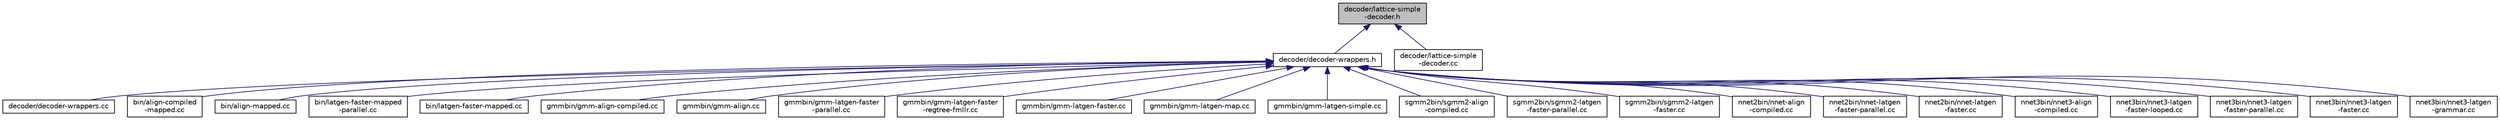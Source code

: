 digraph "decoder/lattice-simple-decoder.h"
{
  edge [fontname="Helvetica",fontsize="10",labelfontname="Helvetica",labelfontsize="10"];
  node [fontname="Helvetica",fontsize="10",shape=record];
  Node108 [label="decoder/lattice-simple\l-decoder.h",height=0.2,width=0.4,color="black", fillcolor="grey75", style="filled", fontcolor="black"];
  Node108 -> Node109 [dir="back",color="midnightblue",fontsize="10",style="solid",fontname="Helvetica"];
  Node109 [label="decoder/decoder-wrappers.h",height=0.2,width=0.4,color="black", fillcolor="white", style="filled",URL="$decoder-wrappers_8h.html"];
  Node109 -> Node110 [dir="back",color="midnightblue",fontsize="10",style="solid",fontname="Helvetica"];
  Node110 [label="decoder/decoder-wrappers.cc",height=0.2,width=0.4,color="black", fillcolor="white", style="filled",URL="$decoder-wrappers_8cc.html"];
  Node109 -> Node111 [dir="back",color="midnightblue",fontsize="10",style="solid",fontname="Helvetica"];
  Node111 [label="bin/align-compiled\l-mapped.cc",height=0.2,width=0.4,color="black", fillcolor="white", style="filled",URL="$align-compiled-mapped_8cc.html"];
  Node109 -> Node112 [dir="back",color="midnightblue",fontsize="10",style="solid",fontname="Helvetica"];
  Node112 [label="bin/align-mapped.cc",height=0.2,width=0.4,color="black", fillcolor="white", style="filled",URL="$align-mapped_8cc.html"];
  Node109 -> Node113 [dir="back",color="midnightblue",fontsize="10",style="solid",fontname="Helvetica"];
  Node113 [label="bin/latgen-faster-mapped\l-parallel.cc",height=0.2,width=0.4,color="black", fillcolor="white", style="filled",URL="$latgen-faster-mapped-parallel_8cc.html"];
  Node109 -> Node114 [dir="back",color="midnightblue",fontsize="10",style="solid",fontname="Helvetica"];
  Node114 [label="bin/latgen-faster-mapped.cc",height=0.2,width=0.4,color="black", fillcolor="white", style="filled",URL="$latgen-faster-mapped_8cc.html"];
  Node109 -> Node115 [dir="back",color="midnightblue",fontsize="10",style="solid",fontname="Helvetica"];
  Node115 [label="gmmbin/gmm-align-compiled.cc",height=0.2,width=0.4,color="black", fillcolor="white", style="filled",URL="$gmm-align-compiled_8cc.html"];
  Node109 -> Node116 [dir="back",color="midnightblue",fontsize="10",style="solid",fontname="Helvetica"];
  Node116 [label="gmmbin/gmm-align.cc",height=0.2,width=0.4,color="black", fillcolor="white", style="filled",URL="$gmm-align_8cc.html"];
  Node109 -> Node117 [dir="back",color="midnightblue",fontsize="10",style="solid",fontname="Helvetica"];
  Node117 [label="gmmbin/gmm-latgen-faster\l-parallel.cc",height=0.2,width=0.4,color="black", fillcolor="white", style="filled",URL="$gmm-latgen-faster-parallel_8cc.html"];
  Node109 -> Node118 [dir="back",color="midnightblue",fontsize="10",style="solid",fontname="Helvetica"];
  Node118 [label="gmmbin/gmm-latgen-faster\l-regtree-fmllr.cc",height=0.2,width=0.4,color="black", fillcolor="white", style="filled",URL="$gmm-latgen-faster-regtree-fmllr_8cc.html"];
  Node109 -> Node119 [dir="back",color="midnightblue",fontsize="10",style="solid",fontname="Helvetica"];
  Node119 [label="gmmbin/gmm-latgen-faster.cc",height=0.2,width=0.4,color="black", fillcolor="white", style="filled",URL="$gmm-latgen-faster_8cc.html"];
  Node109 -> Node120 [dir="back",color="midnightblue",fontsize="10",style="solid",fontname="Helvetica"];
  Node120 [label="gmmbin/gmm-latgen-map.cc",height=0.2,width=0.4,color="black", fillcolor="white", style="filled",URL="$gmm-latgen-map_8cc.html"];
  Node109 -> Node121 [dir="back",color="midnightblue",fontsize="10",style="solid",fontname="Helvetica"];
  Node121 [label="gmmbin/gmm-latgen-simple.cc",height=0.2,width=0.4,color="black", fillcolor="white", style="filled",URL="$gmm-latgen-simple_8cc.html"];
  Node109 -> Node122 [dir="back",color="midnightblue",fontsize="10",style="solid",fontname="Helvetica"];
  Node122 [label="sgmm2bin/sgmm2-align\l-compiled.cc",height=0.2,width=0.4,color="black", fillcolor="white", style="filled",URL="$sgmm2-align-compiled_8cc.html"];
  Node109 -> Node123 [dir="back",color="midnightblue",fontsize="10",style="solid",fontname="Helvetica"];
  Node123 [label="sgmm2bin/sgmm2-latgen\l-faster-parallel.cc",height=0.2,width=0.4,color="black", fillcolor="white", style="filled",URL="$sgmm2-latgen-faster-parallel_8cc.html"];
  Node109 -> Node124 [dir="back",color="midnightblue",fontsize="10",style="solid",fontname="Helvetica"];
  Node124 [label="sgmm2bin/sgmm2-latgen\l-faster.cc",height=0.2,width=0.4,color="black", fillcolor="white", style="filled",URL="$sgmm2-latgen-faster_8cc.html"];
  Node109 -> Node125 [dir="back",color="midnightblue",fontsize="10",style="solid",fontname="Helvetica"];
  Node125 [label="nnet2bin/nnet-align\l-compiled.cc",height=0.2,width=0.4,color="black", fillcolor="white", style="filled",URL="$nnet-align-compiled_8cc.html"];
  Node109 -> Node126 [dir="back",color="midnightblue",fontsize="10",style="solid",fontname="Helvetica"];
  Node126 [label="nnet2bin/nnet-latgen\l-faster-parallel.cc",height=0.2,width=0.4,color="black", fillcolor="white", style="filled",URL="$nnet-latgen-faster-parallel_8cc.html"];
  Node109 -> Node127 [dir="back",color="midnightblue",fontsize="10",style="solid",fontname="Helvetica"];
  Node127 [label="nnet2bin/nnet-latgen\l-faster.cc",height=0.2,width=0.4,color="black", fillcolor="white", style="filled",URL="$nnet-latgen-faster_8cc.html"];
  Node109 -> Node128 [dir="back",color="midnightblue",fontsize="10",style="solid",fontname="Helvetica"];
  Node128 [label="nnet3bin/nnet3-align\l-compiled.cc",height=0.2,width=0.4,color="black", fillcolor="white", style="filled",URL="$nnet3-align-compiled_8cc.html"];
  Node109 -> Node129 [dir="back",color="midnightblue",fontsize="10",style="solid",fontname="Helvetica"];
  Node129 [label="nnet3bin/nnet3-latgen\l-faster-looped.cc",height=0.2,width=0.4,color="black", fillcolor="white", style="filled",URL="$nnet3-latgen-faster-looped_8cc.html"];
  Node109 -> Node130 [dir="back",color="midnightblue",fontsize="10",style="solid",fontname="Helvetica"];
  Node130 [label="nnet3bin/nnet3-latgen\l-faster-parallel.cc",height=0.2,width=0.4,color="black", fillcolor="white", style="filled",URL="$nnet3-latgen-faster-parallel_8cc.html"];
  Node109 -> Node131 [dir="back",color="midnightblue",fontsize="10",style="solid",fontname="Helvetica"];
  Node131 [label="nnet3bin/nnet3-latgen\l-faster.cc",height=0.2,width=0.4,color="black", fillcolor="white", style="filled",URL="$nnet3-latgen-faster_8cc.html"];
  Node109 -> Node132 [dir="back",color="midnightblue",fontsize="10",style="solid",fontname="Helvetica"];
  Node132 [label="nnet3bin/nnet3-latgen\l-grammar.cc",height=0.2,width=0.4,color="black", fillcolor="white", style="filled",URL="$nnet3-latgen-grammar_8cc.html"];
  Node108 -> Node133 [dir="back",color="midnightblue",fontsize="10",style="solid",fontname="Helvetica"];
  Node133 [label="decoder/lattice-simple\l-decoder.cc",height=0.2,width=0.4,color="black", fillcolor="white", style="filled",URL="$lattice-simple-decoder_8cc.html"];
}
